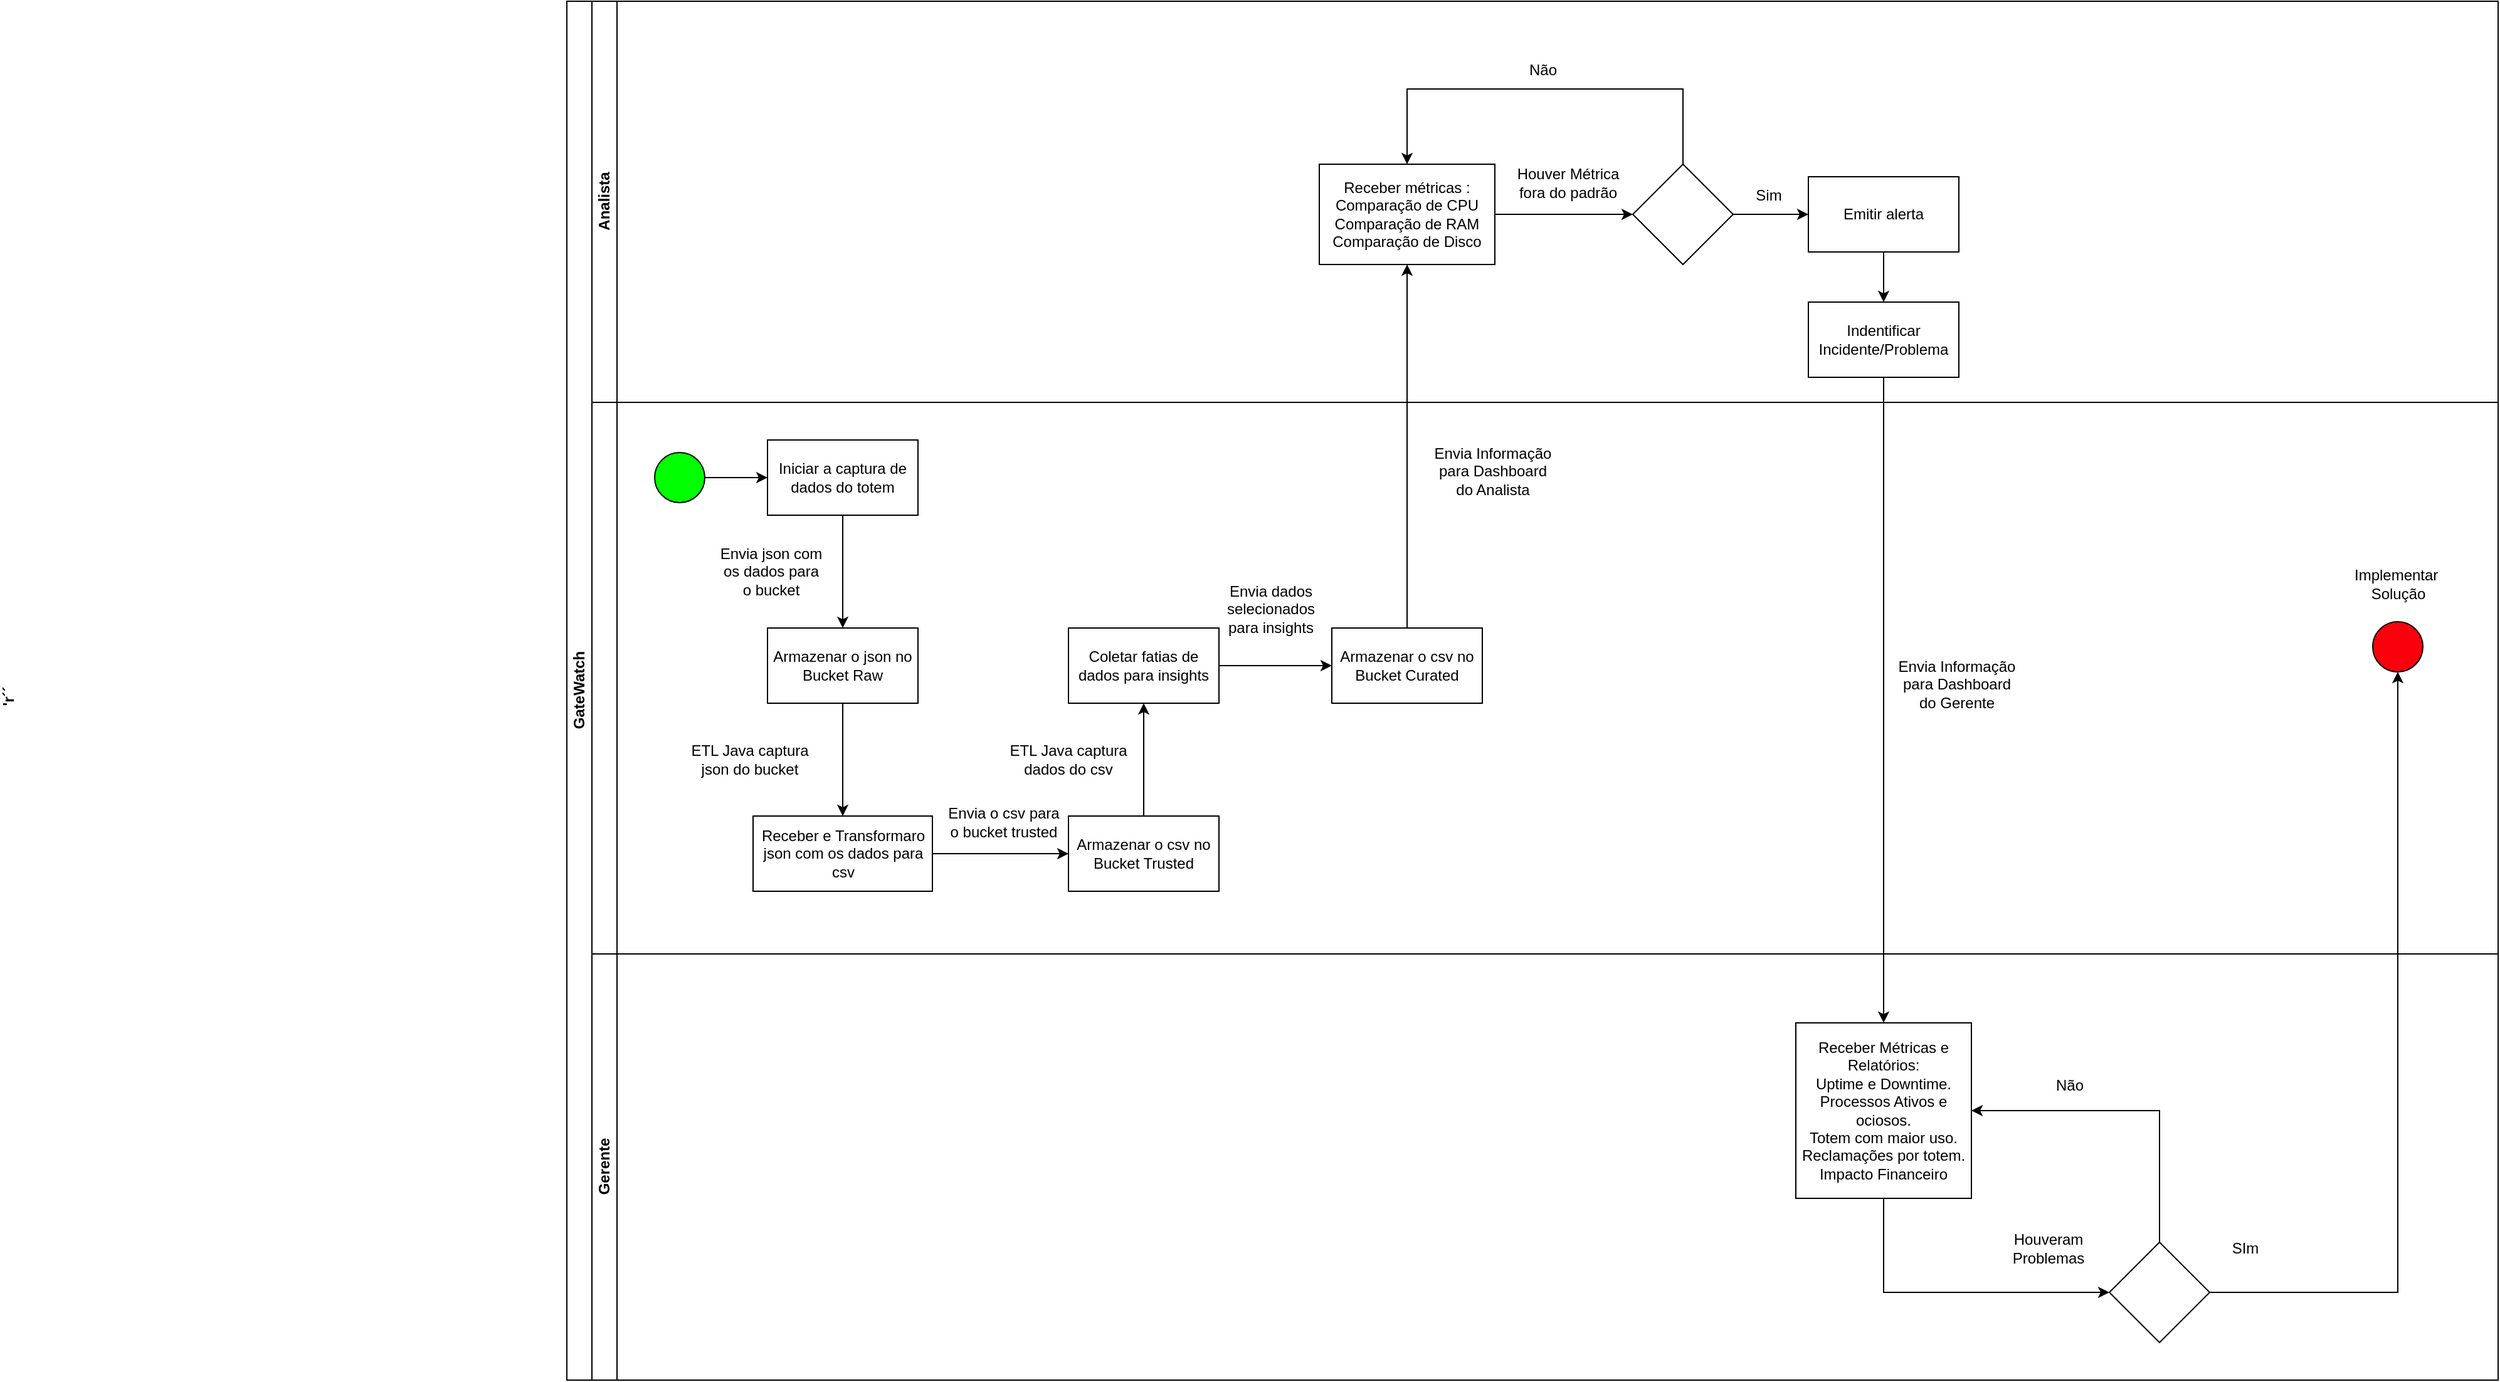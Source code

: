 <mxfile version="24.7.17">
  <diagram id="prtHgNgQTEPvFCAcTncT" name="Page-1">
    <mxGraphModel dx="2620" dy="945" grid="1" gridSize="10" guides="1" tooltips="1" connect="1" arrows="1" fold="1" page="1" pageScale="1" pageWidth="827" pageHeight="1169" math="0" shadow="0">
      <root>
        <mxCell id="0" />
        <mxCell id="1" parent="0" />
        <mxCell id="dNxyNK7c78bLwvsdeMH5-19" value="GateWatch" style="swimlane;html=1;childLayout=stackLayout;resizeParent=1;resizeParentMax=0;horizontal=0;startSize=20;horizontalStack=0;" parent="1" vertex="1">
          <mxGeometry x="-20" y="140" width="1540" height="1100" as="geometry" />
        </mxCell>
        <mxCell id="dNxyNK7c78bLwvsdeMH5-20" value="Analista" style="swimlane;html=1;startSize=20;horizontal=0;" parent="dNxyNK7c78bLwvsdeMH5-19" vertex="1">
          <mxGeometry x="20" width="1520" height="320" as="geometry" />
        </mxCell>
        <mxCell id="-qNcjnmQ07-9QRYc9Np3-43" value="" style="edgeStyle=orthogonalEdgeStyle;rounded=0;orthogonalLoop=1;jettySize=auto;html=1;" parent="dNxyNK7c78bLwvsdeMH5-20" source="-qNcjnmQ07-9QRYc9Np3-41" target="-qNcjnmQ07-9QRYc9Np3-42" edge="1">
          <mxGeometry relative="1" as="geometry" />
        </mxCell>
        <mxCell id="-qNcjnmQ07-9QRYc9Np3-41" value="Receber métricas :&lt;div&gt;Comparação de CPU&lt;/div&gt;&lt;div&gt;Comparação de RAM&lt;/div&gt;&lt;div&gt;Comparação de Disco&lt;/div&gt;" style="rounded=0;whiteSpace=wrap;html=1;" parent="dNxyNK7c78bLwvsdeMH5-20" vertex="1">
          <mxGeometry x="580" y="130" width="140" height="80" as="geometry" />
        </mxCell>
        <mxCell id="-qNcjnmQ07-9QRYc9Np3-46" value="" style="edgeStyle=orthogonalEdgeStyle;rounded=0;orthogonalLoop=1;jettySize=auto;html=1;" parent="dNxyNK7c78bLwvsdeMH5-20" source="-qNcjnmQ07-9QRYc9Np3-42" target="-qNcjnmQ07-9QRYc9Np3-45" edge="1">
          <mxGeometry relative="1" as="geometry" />
        </mxCell>
        <mxCell id="-qNcjnmQ07-9QRYc9Np3-50" style="edgeStyle=orthogonalEdgeStyle;rounded=0;orthogonalLoop=1;jettySize=auto;html=1;exitX=0.5;exitY=0;exitDx=0;exitDy=0;entryX=0.5;entryY=0;entryDx=0;entryDy=0;" parent="dNxyNK7c78bLwvsdeMH5-20" source="-qNcjnmQ07-9QRYc9Np3-42" target="-qNcjnmQ07-9QRYc9Np3-41" edge="1">
          <mxGeometry relative="1" as="geometry">
            <Array as="points">
              <mxPoint x="870" y="70" />
              <mxPoint x="650" y="70" />
            </Array>
          </mxGeometry>
        </mxCell>
        <mxCell id="-qNcjnmQ07-9QRYc9Np3-42" value="" style="rhombus;whiteSpace=wrap;html=1;rounded=0;" parent="dNxyNK7c78bLwvsdeMH5-20" vertex="1">
          <mxGeometry x="830" y="130" width="80" height="80" as="geometry" />
        </mxCell>
        <mxCell id="-qNcjnmQ07-9QRYc9Np3-44" value="Houver Métrica&lt;div&gt;fora do padrão&lt;/div&gt;" style="text;html=1;align=center;verticalAlign=middle;whiteSpace=wrap;rounded=0;" parent="dNxyNK7c78bLwvsdeMH5-20" vertex="1">
          <mxGeometry x="730" y="120" width="97" height="50" as="geometry" />
        </mxCell>
        <mxCell id="wGDnF6_-XXZ3W9rCwHH7-2" value="" style="edgeStyle=orthogonalEdgeStyle;rounded=0;orthogonalLoop=1;jettySize=auto;html=1;" edge="1" parent="dNxyNK7c78bLwvsdeMH5-20" source="-qNcjnmQ07-9QRYc9Np3-45" target="wGDnF6_-XXZ3W9rCwHH7-1">
          <mxGeometry relative="1" as="geometry" />
        </mxCell>
        <mxCell id="-qNcjnmQ07-9QRYc9Np3-45" value="Emitir alerta" style="whiteSpace=wrap;html=1;rounded=0;" parent="dNxyNK7c78bLwvsdeMH5-20" vertex="1">
          <mxGeometry x="970" y="140" width="120" height="60" as="geometry" />
        </mxCell>
        <mxCell id="-qNcjnmQ07-9QRYc9Np3-47" value="Sim" style="text;html=1;align=center;verticalAlign=middle;whiteSpace=wrap;rounded=0;" parent="dNxyNK7c78bLwvsdeMH5-20" vertex="1">
          <mxGeometry x="890" y="130" width="97" height="50" as="geometry" />
        </mxCell>
        <mxCell id="-qNcjnmQ07-9QRYc9Np3-51" value="Não" style="text;html=1;align=center;verticalAlign=middle;whiteSpace=wrap;rounded=0;" parent="dNxyNK7c78bLwvsdeMH5-20" vertex="1">
          <mxGeometry x="710" y="30" width="97" height="50" as="geometry" />
        </mxCell>
        <mxCell id="wGDnF6_-XXZ3W9rCwHH7-1" value="Indentificar Incidente/Problema" style="whiteSpace=wrap;html=1;rounded=0;" vertex="1" parent="dNxyNK7c78bLwvsdeMH5-20">
          <mxGeometry x="970" y="240" width="120" height="60" as="geometry" />
        </mxCell>
        <mxCell id="dNxyNK7c78bLwvsdeMH5-21" value="&#39;r´´&amp;nbsp; &amp;nbsp; &amp;nbsp; &amp;nbsp; &amp;nbsp;&lt;div&gt;&lt;br&gt;&lt;/div&gt;&lt;div&gt;&lt;br&gt;&lt;/div&gt;&lt;div&gt;&lt;br&gt;&lt;/div&gt;&lt;div&gt;&lt;br&gt;&lt;/div&gt;&lt;div&gt;&lt;br&gt;&lt;/div&gt;&lt;div&gt;&lt;br&gt;&lt;/div&gt;&lt;div&gt;&lt;br&gt;&lt;/div&gt;&lt;div&gt;&lt;br&gt;&lt;/div&gt;&lt;div&gt;&lt;br&gt;&lt;/div&gt;&lt;div&gt;&lt;br&gt;&lt;/div&gt;&lt;div&gt;&lt;br&gt;&lt;/div&gt;&lt;div&gt;&lt;br&gt;&lt;/div&gt;&lt;div&gt;&lt;br&gt;&lt;/div&gt;&lt;div&gt;&lt;br&gt;&lt;/div&gt;&lt;div&gt;&lt;br&gt;&lt;/div&gt;&lt;div&gt;&lt;br&gt;&lt;/div&gt;&lt;div&gt;&lt;br&gt;&lt;/div&gt;&lt;div&gt;&lt;br&gt;&lt;/div&gt;&lt;div&gt;&lt;br&gt;&lt;/div&gt;&lt;div&gt;&lt;br&gt;&lt;/div&gt;&lt;div&gt;&lt;br&gt;&lt;/div&gt;&lt;div&gt;&lt;br&gt;&lt;/div&gt;&lt;div&gt;&lt;br&gt;&lt;/div&gt;&lt;div&gt;&lt;br&gt;&lt;/div&gt;&lt;div&gt;&lt;br&gt;&lt;/div&gt;&lt;div&gt;&lt;br&gt;&lt;/div&gt;&lt;div&gt;&lt;br&gt;&lt;/div&gt;&lt;div&gt;&lt;br&gt;&lt;/div&gt;&lt;div&gt;&lt;br&gt;&lt;/div&gt;&lt;div&gt;&lt;br&gt;&lt;/div&gt;&lt;div&gt;&lt;br&gt;&lt;/div&gt;&lt;div&gt;&lt;br&gt;&lt;/div&gt;&lt;div&gt;&lt;br&gt;&lt;/div&gt;&lt;div&gt;&lt;br&gt;&lt;/div&gt;&lt;div&gt;&lt;br&gt;&lt;/div&gt;&lt;div&gt;&lt;br&gt;&lt;/div&gt;&lt;div&gt;&lt;br&gt;&lt;/div&gt;&lt;div&gt;&lt;br&gt;&lt;/div&gt;&lt;div&gt;&lt;br&gt;&lt;/div&gt;&lt;div&gt;&lt;br&gt;&lt;/div&gt;&lt;div&gt;&lt;br&gt;&lt;/div&gt;&lt;div&gt;&lt;br&gt;&lt;/div&gt;&lt;div&gt;&lt;br&gt;&lt;/div&gt;&lt;div&gt;&lt;br&gt;&lt;/div&gt;&lt;div&gt;&lt;br&gt;&lt;/div&gt;&lt;div&gt;&lt;br&gt;&lt;/div&gt;&lt;div&gt;&lt;br&gt;&lt;/div&gt;&lt;div&gt;&lt;br&gt;&lt;/div&gt;&lt;div&gt;&lt;br&gt;&lt;/div&gt;&lt;div&gt;&lt;br&gt;&lt;/div&gt;&lt;div&gt;&lt;br&gt;&lt;/div&gt;&lt;div&gt;&lt;br&gt;&lt;/div&gt;&lt;div&gt;&lt;br&gt;&lt;/div&gt;&lt;div&gt;&lt;br&gt;&lt;/div&gt;&lt;div&gt;&lt;br&gt;&lt;/div&gt;&lt;div&gt;&lt;br&gt;&lt;/div&gt;&lt;div&gt;&lt;br&gt;&lt;/div&gt;&lt;div&gt;&lt;br&gt;&lt;/div&gt;&lt;div&gt;&lt;br&gt;&lt;/div&gt;&lt;div&gt;&lt;br&gt;&lt;/div&gt;&lt;div&gt;&lt;br&gt;&lt;/div&gt;&lt;div&gt;&lt;br&gt;&lt;/div&gt;&lt;div&gt;&lt;br&gt;&lt;/div&gt;&lt;div&gt;&lt;br&gt;&lt;/div&gt;&lt;div&gt;&lt;br&gt;&lt;/div&gt;&lt;div&gt;&lt;br&gt;&lt;/div&gt;" style="swimlane;html=1;startSize=20;horizontal=0;" parent="dNxyNK7c78bLwvsdeMH5-19" vertex="1">
          <mxGeometry x="20" y="320" width="1520" height="440" as="geometry" />
        </mxCell>
        <mxCell id="-qNcjnmQ07-9QRYc9Np3-9" value="" style="edgeStyle=orthogonalEdgeStyle;rounded=0;orthogonalLoop=1;jettySize=auto;html=1;" parent="dNxyNK7c78bLwvsdeMH5-21" source="-qNcjnmQ07-9QRYc9Np3-6" target="-qNcjnmQ07-9QRYc9Np3-8" edge="1">
          <mxGeometry relative="1" as="geometry" />
        </mxCell>
        <mxCell id="-qNcjnmQ07-9QRYc9Np3-6" value="Iniciar a captura de&lt;div&gt;dados do totem&lt;/div&gt;" style="rounded=0;whiteSpace=wrap;html=1;" parent="dNxyNK7c78bLwvsdeMH5-21" vertex="1">
          <mxGeometry x="140" y="30" width="120" height="60" as="geometry" />
        </mxCell>
        <mxCell id="-qNcjnmQ07-9QRYc9Np3-12" value="" style="edgeStyle=orthogonalEdgeStyle;rounded=0;orthogonalLoop=1;jettySize=auto;html=1;" parent="dNxyNK7c78bLwvsdeMH5-21" source="-qNcjnmQ07-9QRYc9Np3-8" target="-qNcjnmQ07-9QRYc9Np3-11" edge="1">
          <mxGeometry relative="1" as="geometry" />
        </mxCell>
        <mxCell id="-qNcjnmQ07-9QRYc9Np3-8" value="Armazenar o json no Bucket Raw" style="whiteSpace=wrap;html=1;rounded=0;" parent="dNxyNK7c78bLwvsdeMH5-21" vertex="1">
          <mxGeometry x="140" y="180" width="120" height="60" as="geometry" />
        </mxCell>
        <mxCell id="-qNcjnmQ07-9QRYc9Np3-10" value="Envia json com os dados para o bucket" style="text;html=1;align=center;verticalAlign=middle;whiteSpace=wrap;rounded=0;" parent="dNxyNK7c78bLwvsdeMH5-21" vertex="1">
          <mxGeometry x="100" y="100" width="86" height="70" as="geometry" />
        </mxCell>
        <mxCell id="-qNcjnmQ07-9QRYc9Np3-19" value="" style="edgeStyle=orthogonalEdgeStyle;rounded=0;orthogonalLoop=1;jettySize=auto;html=1;" parent="dNxyNK7c78bLwvsdeMH5-21" source="-qNcjnmQ07-9QRYc9Np3-11" target="-qNcjnmQ07-9QRYc9Np3-18" edge="1">
          <mxGeometry relative="1" as="geometry" />
        </mxCell>
        <mxCell id="-qNcjnmQ07-9QRYc9Np3-11" value="Receber e Transformaro json com os dados para csv" style="whiteSpace=wrap;html=1;rounded=0;" parent="dNxyNK7c78bLwvsdeMH5-21" vertex="1">
          <mxGeometry x="128.5" y="330" width="143" height="60" as="geometry" />
        </mxCell>
        <mxCell id="-qNcjnmQ07-9QRYc9Np3-16" style="edgeStyle=orthogonalEdgeStyle;rounded=0;orthogonalLoop=1;jettySize=auto;html=1;exitX=1;exitY=0.5;exitDx=0;exitDy=0;entryX=0;entryY=0.5;entryDx=0;entryDy=0;" parent="dNxyNK7c78bLwvsdeMH5-21" source="dNxyNK7c78bLwvsdeMH5-23" target="-qNcjnmQ07-9QRYc9Np3-6" edge="1">
          <mxGeometry relative="1" as="geometry" />
        </mxCell>
        <mxCell id="dNxyNK7c78bLwvsdeMH5-23" value="" style="ellipse;whiteSpace=wrap;html=1;fillStyle=solid;fillColor=#00FF00;" parent="dNxyNK7c78bLwvsdeMH5-21" vertex="1">
          <mxGeometry x="50" y="40" width="40" height="40" as="geometry" />
        </mxCell>
        <mxCell id="-qNcjnmQ07-9QRYc9Np3-17" value="ETL Java captura json do bucket" style="text;html=1;align=center;verticalAlign=middle;whiteSpace=wrap;rounded=0;" parent="dNxyNK7c78bLwvsdeMH5-21" vertex="1">
          <mxGeometry x="66" y="270" width="120" height="30" as="geometry" />
        </mxCell>
        <mxCell id="-qNcjnmQ07-9QRYc9Np3-22" value="" style="edgeStyle=orthogonalEdgeStyle;rounded=0;orthogonalLoop=1;jettySize=auto;html=1;" parent="dNxyNK7c78bLwvsdeMH5-21" source="-qNcjnmQ07-9QRYc9Np3-18" target="-qNcjnmQ07-9QRYc9Np3-21" edge="1">
          <mxGeometry relative="1" as="geometry" />
        </mxCell>
        <mxCell id="-qNcjnmQ07-9QRYc9Np3-18" value="Armazenar o csv no Bucket Trusted" style="whiteSpace=wrap;html=1;rounded=0;" parent="dNxyNK7c78bLwvsdeMH5-21" vertex="1">
          <mxGeometry x="380" y="330" width="120" height="60" as="geometry" />
        </mxCell>
        <mxCell id="-qNcjnmQ07-9QRYc9Np3-20" value="Envia o csv para o bucket trusted" style="text;html=1;align=center;verticalAlign=middle;whiteSpace=wrap;rounded=0;" parent="dNxyNK7c78bLwvsdeMH5-21" vertex="1">
          <mxGeometry x="280" y="310" width="97" height="50" as="geometry" />
        </mxCell>
        <mxCell id="-qNcjnmQ07-9QRYc9Np3-24" value="" style="edgeStyle=orthogonalEdgeStyle;rounded=0;orthogonalLoop=1;jettySize=auto;html=1;" parent="dNxyNK7c78bLwvsdeMH5-21" source="-qNcjnmQ07-9QRYc9Np3-21" target="-qNcjnmQ07-9QRYc9Np3-23" edge="1">
          <mxGeometry relative="1" as="geometry" />
        </mxCell>
        <mxCell id="-qNcjnmQ07-9QRYc9Np3-21" value="Coletar fatias de dados para insights" style="whiteSpace=wrap;html=1;rounded=0;" parent="dNxyNK7c78bLwvsdeMH5-21" vertex="1">
          <mxGeometry x="380" y="180" width="120" height="60" as="geometry" />
        </mxCell>
        <mxCell id="-qNcjnmQ07-9QRYc9Np3-23" value="Armazenar o csv no Bucket Curated" style="whiteSpace=wrap;html=1;rounded=0;" parent="dNxyNK7c78bLwvsdeMH5-21" vertex="1">
          <mxGeometry x="590" y="180" width="120" height="60" as="geometry" />
        </mxCell>
        <mxCell id="-qNcjnmQ07-9QRYc9Np3-25" value="ETL Java captura&lt;div&gt;dados do csv&lt;/div&gt;" style="text;html=1;align=center;verticalAlign=middle;whiteSpace=wrap;rounded=0;" parent="dNxyNK7c78bLwvsdeMH5-21" vertex="1">
          <mxGeometry x="320" y="270" width="120" height="30" as="geometry" />
        </mxCell>
        <mxCell id="-qNcjnmQ07-9QRYc9Np3-26" value="Envia dados selecionados para insights" style="text;html=1;align=center;verticalAlign=middle;whiteSpace=wrap;rounded=0;" parent="dNxyNK7c78bLwvsdeMH5-21" vertex="1">
          <mxGeometry x="493" y="140" width="97" height="50" as="geometry" />
        </mxCell>
        <mxCell id="-qNcjnmQ07-9QRYc9Np3-37" value="Envia Informação para Dashboard&lt;div&gt;do Analista&lt;/div&gt;" style="text;html=1;align=center;verticalAlign=middle;whiteSpace=wrap;rounded=0;" parent="dNxyNK7c78bLwvsdeMH5-21" vertex="1">
          <mxGeometry x="670" y="30" width="97" height="50" as="geometry" />
        </mxCell>
        <mxCell id="-qNcjnmQ07-9QRYc9Np3-38" value="Envia Informação para Dashboard&lt;div&gt;do Gerente&lt;/div&gt;" style="text;html=1;align=center;verticalAlign=middle;whiteSpace=wrap;rounded=0;" parent="dNxyNK7c78bLwvsdeMH5-21" vertex="1">
          <mxGeometry x="1040" y="200" width="97" height="50" as="geometry" />
        </mxCell>
        <mxCell id="-qNcjnmQ07-9QRYc9Np3-53" value="" style="ellipse;whiteSpace=wrap;html=1;fillStyle=solid;fillColor=#fa000c;" parent="dNxyNK7c78bLwvsdeMH5-21" vertex="1">
          <mxGeometry x="1420" y="175" width="40" height="40" as="geometry" />
        </mxCell>
        <mxCell id="-qNcjnmQ07-9QRYc9Np3-80" value="Implementar&amp;nbsp;&lt;div&gt;Solução&lt;/div&gt;" style="text;html=1;align=center;verticalAlign=middle;whiteSpace=wrap;rounded=0;" parent="dNxyNK7c78bLwvsdeMH5-21" vertex="1">
          <mxGeometry x="1391.5" y="120" width="97" height="50" as="geometry" />
        </mxCell>
        <mxCell id="-qNcjnmQ07-9QRYc9Np3-39" style="edgeStyle=orthogonalEdgeStyle;rounded=0;orthogonalLoop=1;jettySize=auto;html=1;exitX=0.5;exitY=0;exitDx=0;exitDy=0;entryX=0.5;entryY=1;entryDx=0;entryDy=0;" parent="dNxyNK7c78bLwvsdeMH5-19" source="-qNcjnmQ07-9QRYc9Np3-23" edge="1" target="-qNcjnmQ07-9QRYc9Np3-41">
          <mxGeometry relative="1" as="geometry">
            <mxPoint x="670.059" y="270" as="targetPoint" />
          </mxGeometry>
        </mxCell>
        <mxCell id="wGDnF6_-XXZ3W9rCwHH7-4" style="edgeStyle=orthogonalEdgeStyle;rounded=0;orthogonalLoop=1;jettySize=auto;html=1;exitX=0.5;exitY=1;exitDx=0;exitDy=0;" edge="1" parent="dNxyNK7c78bLwvsdeMH5-19" source="wGDnF6_-XXZ3W9rCwHH7-1" target="-qNcjnmQ07-9QRYc9Np3-64">
          <mxGeometry relative="1" as="geometry" />
        </mxCell>
        <mxCell id="dNxyNK7c78bLwvsdeMH5-22" value="Gerente" style="swimlane;html=1;startSize=20;horizontal=0;" parent="dNxyNK7c78bLwvsdeMH5-19" vertex="1">
          <mxGeometry x="20" y="760" width="1520" height="340" as="geometry" />
        </mxCell>
        <mxCell id="-qNcjnmQ07-9QRYc9Np3-69" style="edgeStyle=orthogonalEdgeStyle;rounded=0;orthogonalLoop=1;jettySize=auto;html=1;exitX=0.5;exitY=1;exitDx=0;exitDy=0;entryX=0;entryY=0.5;entryDx=0;entryDy=0;" parent="dNxyNK7c78bLwvsdeMH5-22" source="-qNcjnmQ07-9QRYc9Np3-64" target="-qNcjnmQ07-9QRYc9Np3-68" edge="1">
          <mxGeometry relative="1" as="geometry" />
        </mxCell>
        <mxCell id="-qNcjnmQ07-9QRYc9Np3-64" value="&lt;div style=&quot;&quot;&gt;&lt;span style=&quot;background-color: initial;&quot;&gt;Receber Métricas e Relatórios:&lt;/span&gt;&lt;/div&gt;&lt;div style=&quot;&quot;&gt;Uptime e Downtime.&lt;/div&gt;&lt;div style=&quot;&quot;&gt;Processos Ativos e ociosos.&lt;/div&gt;&lt;div style=&quot;&quot;&gt;Totem com maior uso.&lt;/div&gt;&lt;div style=&quot;&quot;&gt;Reclamações por totem.&lt;/div&gt;&lt;div style=&quot;&quot;&gt;Impacto Financeiro&lt;/div&gt;" style="rounded=0;whiteSpace=wrap;html=1;align=center;" parent="dNxyNK7c78bLwvsdeMH5-22" vertex="1">
          <mxGeometry x="960" y="55" width="140" height="140" as="geometry" />
        </mxCell>
        <mxCell id="-qNcjnmQ07-9QRYc9Np3-77" style="edgeStyle=orthogonalEdgeStyle;rounded=0;orthogonalLoop=1;jettySize=auto;html=1;exitX=0.5;exitY=0;exitDx=0;exitDy=0;entryX=1;entryY=0.5;entryDx=0;entryDy=0;" parent="dNxyNK7c78bLwvsdeMH5-22" source="-qNcjnmQ07-9QRYc9Np3-68" target="-qNcjnmQ07-9QRYc9Np3-64" edge="1">
          <mxGeometry relative="1" as="geometry" />
        </mxCell>
        <mxCell id="-qNcjnmQ07-9QRYc9Np3-68" value="" style="rhombus;whiteSpace=wrap;html=1;" parent="dNxyNK7c78bLwvsdeMH5-22" vertex="1">
          <mxGeometry x="1210" y="230" width="80" height="80" as="geometry" />
        </mxCell>
        <mxCell id="-qNcjnmQ07-9QRYc9Np3-72" value="Houveram Problemas" style="text;html=1;align=center;verticalAlign=middle;whiteSpace=wrap;rounded=0;" parent="dNxyNK7c78bLwvsdeMH5-22" vertex="1">
          <mxGeometry x="1113" y="210" width="97" height="50" as="geometry" />
        </mxCell>
        <mxCell id="-qNcjnmQ07-9QRYc9Np3-78" value="SIm" style="text;html=1;align=center;verticalAlign=middle;whiteSpace=wrap;rounded=0;" parent="dNxyNK7c78bLwvsdeMH5-22" vertex="1">
          <mxGeometry x="1290" y="220" width="57" height="30" as="geometry" />
        </mxCell>
        <mxCell id="-qNcjnmQ07-9QRYc9Np3-79" value="Não" style="text;html=1;align=center;verticalAlign=middle;whiteSpace=wrap;rounded=0;" parent="dNxyNK7c78bLwvsdeMH5-22" vertex="1">
          <mxGeometry x="1130" y="80" width="97" height="50" as="geometry" />
        </mxCell>
        <mxCell id="wGDnF6_-XXZ3W9rCwHH7-5" style="edgeStyle=orthogonalEdgeStyle;rounded=0;orthogonalLoop=1;jettySize=auto;html=1;exitX=1;exitY=0.5;exitDx=0;exitDy=0;entryX=0.5;entryY=1;entryDx=0;entryDy=0;" edge="1" parent="dNxyNK7c78bLwvsdeMH5-19" source="-qNcjnmQ07-9QRYc9Np3-68" target="-qNcjnmQ07-9QRYc9Np3-53">
          <mxGeometry relative="1" as="geometry" />
        </mxCell>
      </root>
    </mxGraphModel>
  </diagram>
</mxfile>
